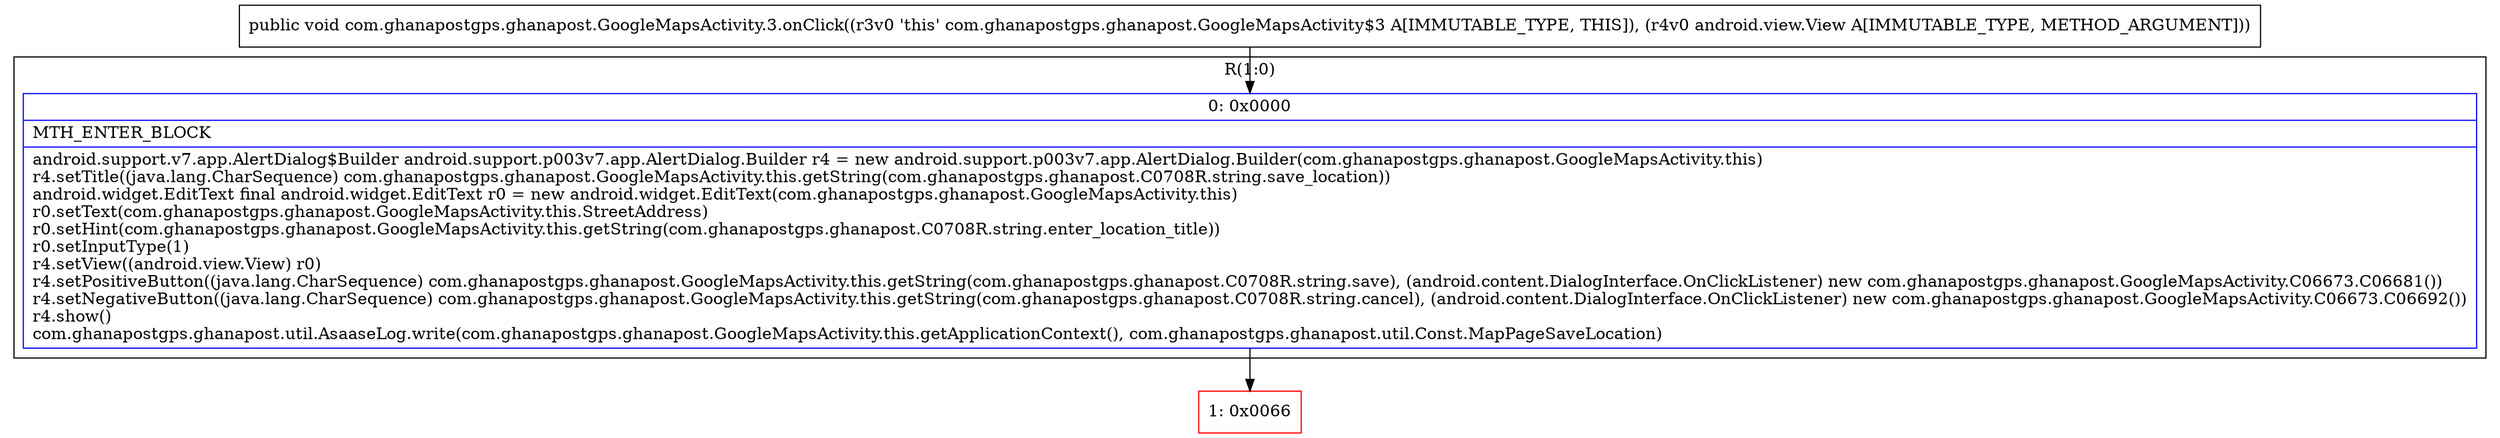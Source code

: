 digraph "CFG forcom.ghanapostgps.ghanapost.GoogleMapsActivity.3.onClick(Landroid\/view\/View;)V" {
subgraph cluster_Region_1366706616 {
label = "R(1:0)";
node [shape=record,color=blue];
Node_0 [shape=record,label="{0\:\ 0x0000|MTH_ENTER_BLOCK\l|android.support.v7.app.AlertDialog$Builder android.support.p003v7.app.AlertDialog.Builder r4 = new android.support.p003v7.app.AlertDialog.Builder(com.ghanapostgps.ghanapost.GoogleMapsActivity.this)\lr4.setTitle((java.lang.CharSequence) com.ghanapostgps.ghanapost.GoogleMapsActivity.this.getString(com.ghanapostgps.ghanapost.C0708R.string.save_location))\landroid.widget.EditText final android.widget.EditText r0 = new android.widget.EditText(com.ghanapostgps.ghanapost.GoogleMapsActivity.this)\lr0.setText(com.ghanapostgps.ghanapost.GoogleMapsActivity.this.StreetAddress)\lr0.setHint(com.ghanapostgps.ghanapost.GoogleMapsActivity.this.getString(com.ghanapostgps.ghanapost.C0708R.string.enter_location_title))\lr0.setInputType(1)\lr4.setView((android.view.View) r0)\lr4.setPositiveButton((java.lang.CharSequence) com.ghanapostgps.ghanapost.GoogleMapsActivity.this.getString(com.ghanapostgps.ghanapost.C0708R.string.save), (android.content.DialogInterface.OnClickListener) new com.ghanapostgps.ghanapost.GoogleMapsActivity.C06673.C06681())\lr4.setNegativeButton((java.lang.CharSequence) com.ghanapostgps.ghanapost.GoogleMapsActivity.this.getString(com.ghanapostgps.ghanapost.C0708R.string.cancel), (android.content.DialogInterface.OnClickListener) new com.ghanapostgps.ghanapost.GoogleMapsActivity.C06673.C06692())\lr4.show()\lcom.ghanapostgps.ghanapost.util.AsaaseLog.write(com.ghanapostgps.ghanapost.GoogleMapsActivity.this.getApplicationContext(), com.ghanapostgps.ghanapost.util.Const.MapPageSaveLocation)\l}"];
}
Node_1 [shape=record,color=red,label="{1\:\ 0x0066}"];
MethodNode[shape=record,label="{public void com.ghanapostgps.ghanapost.GoogleMapsActivity.3.onClick((r3v0 'this' com.ghanapostgps.ghanapost.GoogleMapsActivity$3 A[IMMUTABLE_TYPE, THIS]), (r4v0 android.view.View A[IMMUTABLE_TYPE, METHOD_ARGUMENT])) }"];
MethodNode -> Node_0;
Node_0 -> Node_1;
}

